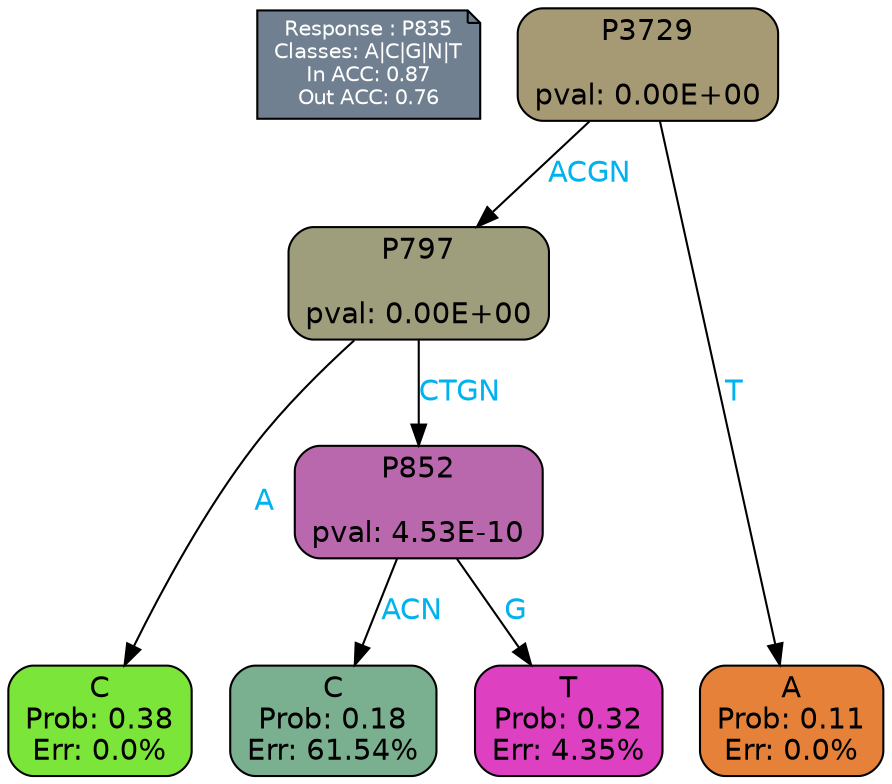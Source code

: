 digraph Tree {
node [shape=box, style="filled, rounded", color="black", fontname=helvetica] ;
graph [ranksep=equally, splines=polylines, bgcolor=transparent, dpi=600] ;
edge [fontname=helvetica] ;
LEGEND [label="Response : P835
Classes: A|C|G|N|T
In ACC: 0.87
Out ACC: 0.76
",shape=note,align=left,style=filled,fillcolor="slategray",fontcolor="white",fontsize=10];1 [label="P3729

pval: 0.00E+00", fillcolor="#a69a74"] ;
2 [label="P797

pval: 0.00E+00", fillcolor="#9e9e7c"] ;
3 [label="C
Prob: 0.38
Err: 0.0%", fillcolor="#7be539"] ;
4 [label="P852

pval: 4.53E-10", fillcolor="#b968ae"] ;
5 [label="C
Prob: 0.18
Err: 61.54%", fillcolor="#7ab090"] ;
6 [label="T
Prob: 0.32
Err: 4.35%", fillcolor="#dd40c0"] ;
7 [label="A
Prob: 0.11
Err: 0.0%", fillcolor="#e58139"] ;
1 -> 2 [label="ACGN",fontcolor=deepskyblue2] ;
1 -> 7 [label="T",fontcolor=deepskyblue2] ;
2 -> 3 [label="A",fontcolor=deepskyblue2] ;
2 -> 4 [label="CTGN",fontcolor=deepskyblue2] ;
4 -> 5 [label="ACN",fontcolor=deepskyblue2] ;
4 -> 6 [label="G",fontcolor=deepskyblue2] ;
{rank = same; 3;5;6;7;}{rank = same; LEGEND;1;}}